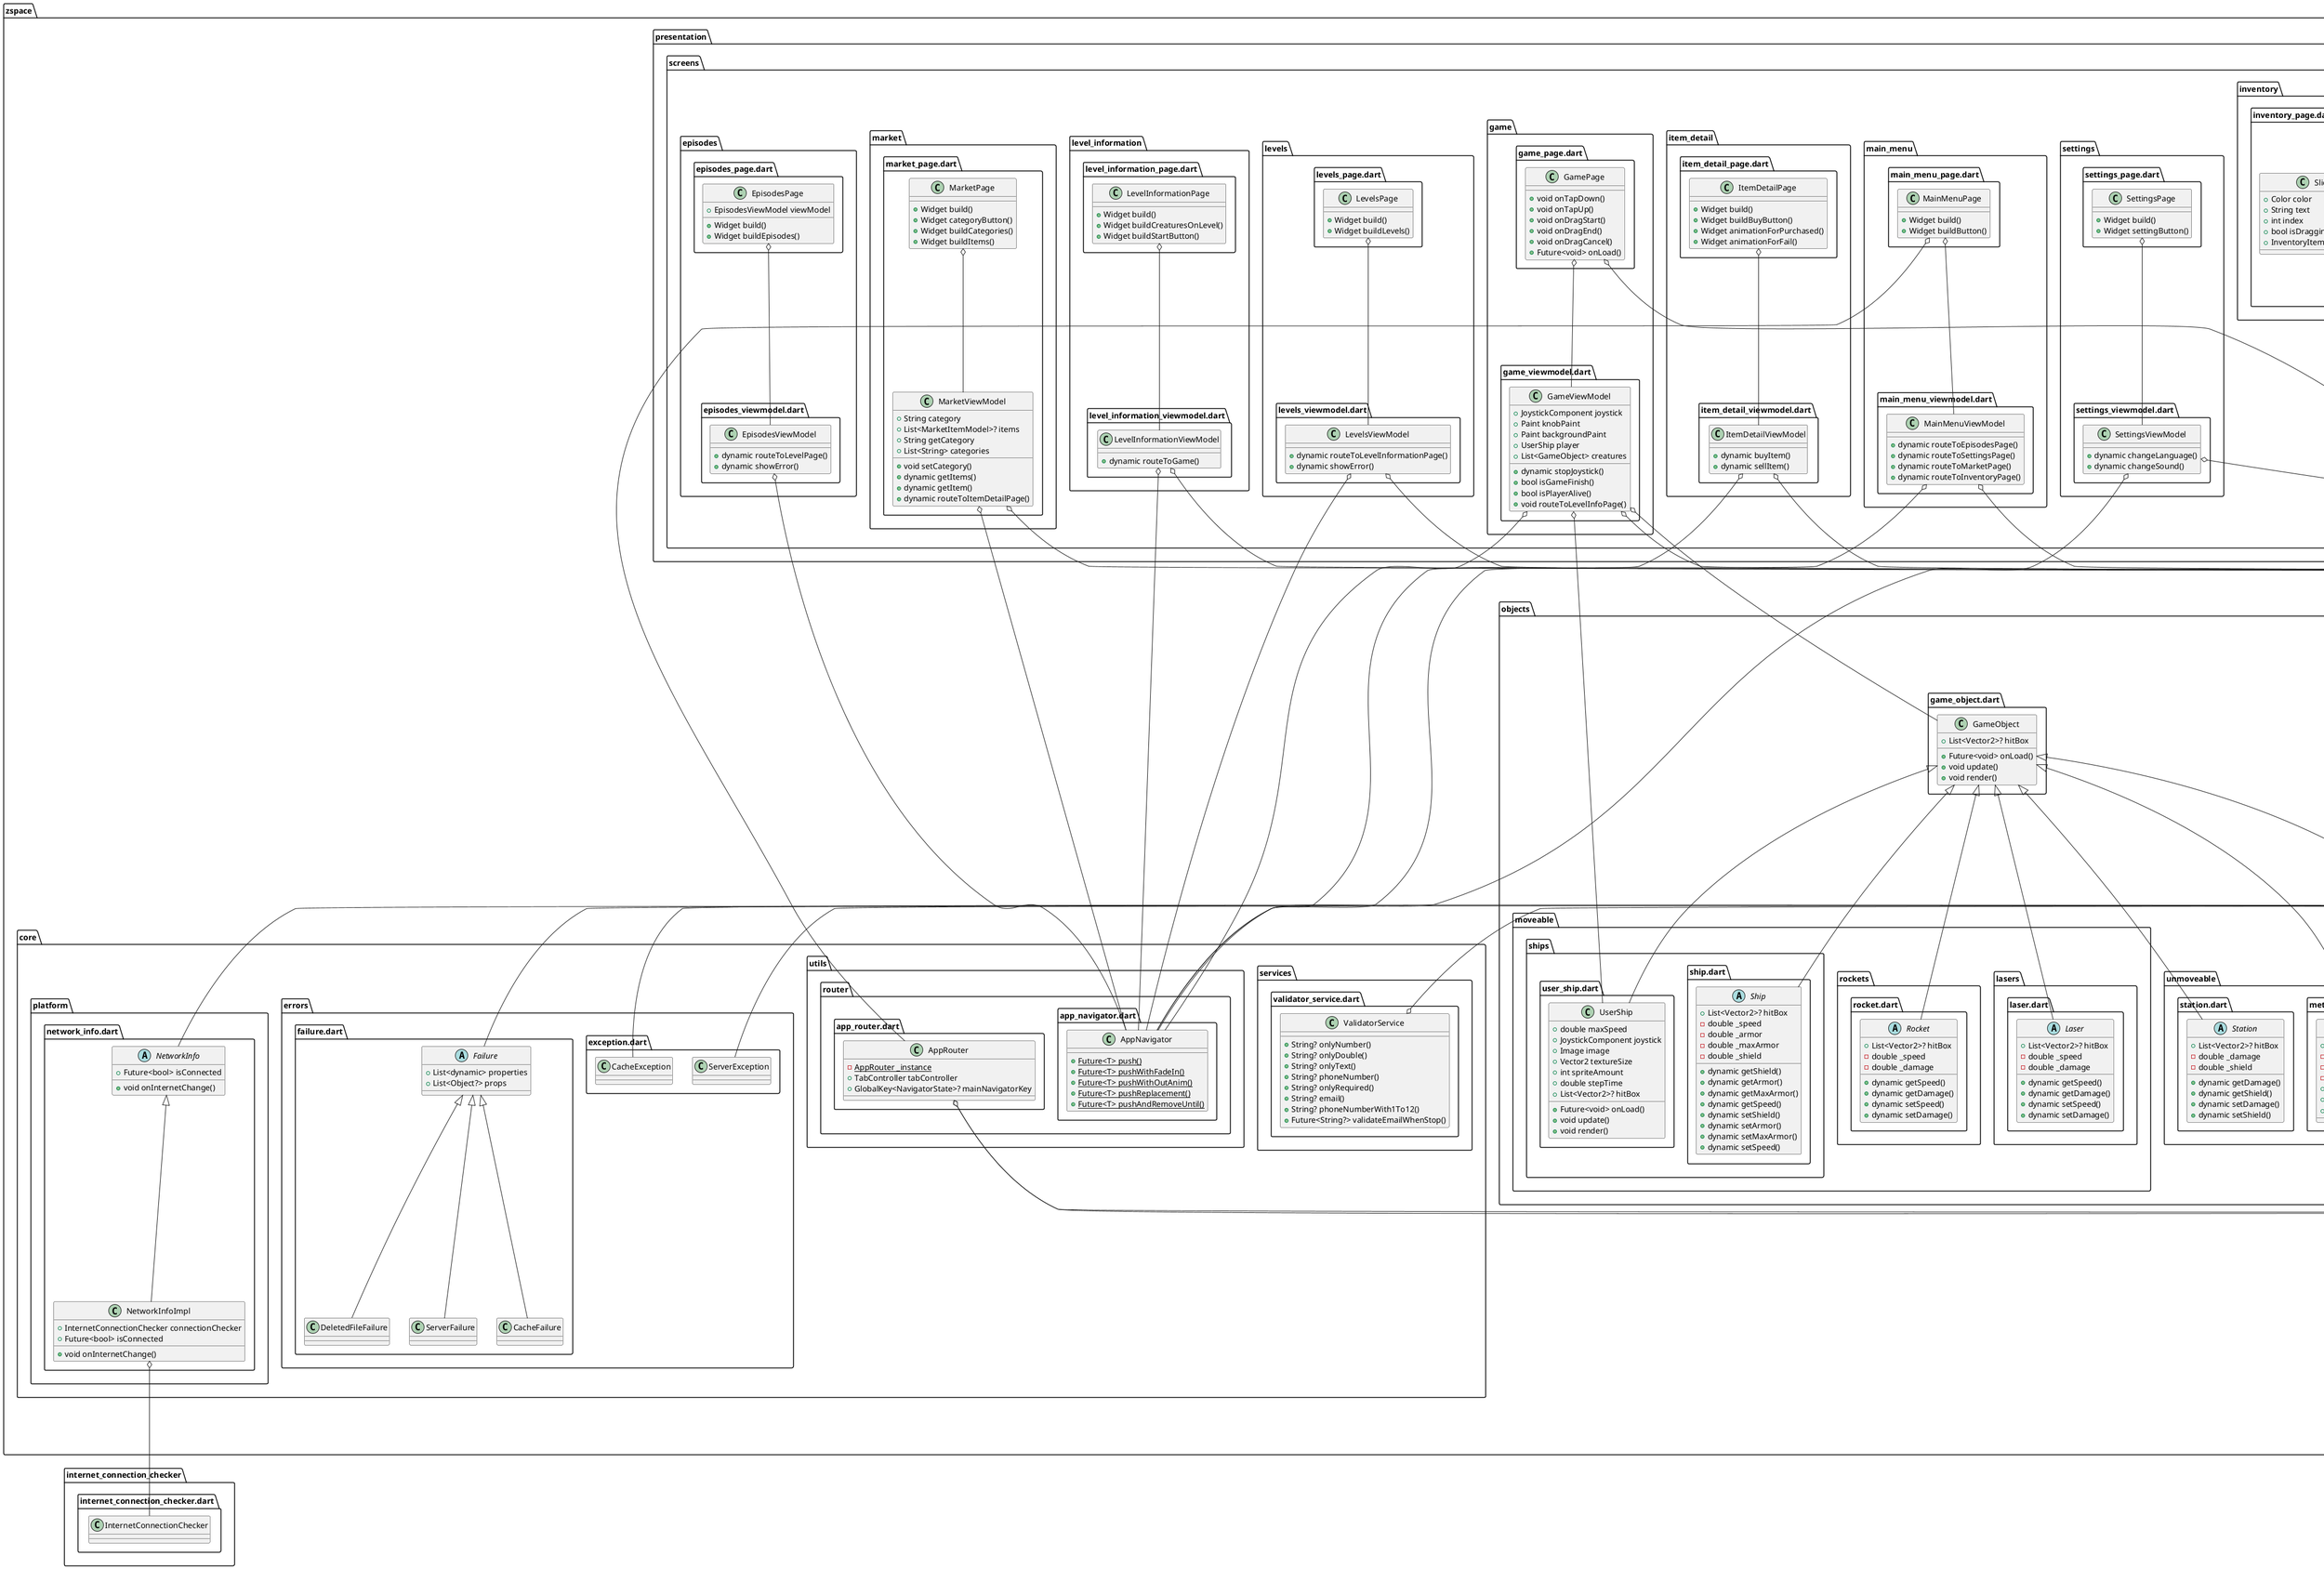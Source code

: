 @startuml ZSpace
set namespaceSeparator ::

class "zspace::core::errors::exception.dart::ServerException" {
}

"dart::core::Exception" <|-- "zspace::core::errors::exception.dart::ServerException"

class "zspace::core::errors::exception.dart::CacheException" {
}

"dart::core::Exception" <|-- "zspace::core::errors::exception.dart::CacheException"


abstract class "zspace::core::errors::failure.dart::Failure" {
  +List<dynamic> properties
  +List<Object?> props
}

class "zspace::core::errors::failure.dart::ServerFailure" {
}

class "zspace::core::errors::failure.dart::CacheFailure" {
}

class "zspace::core::errors::failure.dart::DeletedFileFailure" {
}

"zspace::core::errors::failure.dart::Failure" <|-- "zspace::core::errors::failure.dart::ServerFailure"
"zspace::core::errors::failure.dart::Failure" <|-- "zspace::core::errors::failure.dart::CacheFailure"
"zspace::core::errors::failure.dart::Failure" <|-- "zspace::core::errors::failure.dart::DeletedFileFailure"



abstract class "zspace::core::platform::network_info.dart::NetworkInfo" {
  +Future<bool> isConnected
  +void onInternetChange()
}

class "zspace::core::platform::network_info.dart::NetworkInfoImpl" {
  +InternetConnectionChecker connectionChecker
  +Future<bool> isConnected
  +void onInternetChange()
}

"zspace::core::platform::network_info.dart::NetworkInfoImpl" o-- "internet_connection_checker::internet_connection_checker.dart::InternetConnectionChecker"
"zspace::core::platform::network_info.dart::NetworkInfo" <|-- "zspace::core::platform::network_info.dart::NetworkInfoImpl"



class "zspace::core::services::validator_service.dart::ValidatorService" {
  +String? onlyNumber()
  +String? onlyDouble()
  +String? onlyText()
  +String? phoneNumber()
  +String? onlyRequired()
  +String? email()
  +String? phoneNumberWith1To12()
  +Future<String?> validateEmailWhenStop()
}
"zspace::core::services::validator_service.dart::ValidatorService" o-- "package::get_it::get_it.dart"

class "zspace::core::utils::router::app_navigator.dart::AppNavigator" {
  {static} +Future<T> push()
  {static} +Future<T> pushWithFadeIn()
  {static} +Future<T> pushWithOutAnim()
  {static} +Future<T> pushReplacement()
  {static} +Future<T> pushAndRemoveUntil()
}

class "zspace::core::utils::router::app_router.dart::AppRouter" {
  {static} -AppRouter _instance
  +TabController tabController
  +GlobalKey<NavigatorState>? mainNavigatorKey
}

"zspace::core::utils::router::app_router.dart::AppRouter" o-- "flutter::src::material::tab_controller.dart::TabController"
"zspace::core::utils::router::app_router.dart::AppRouter" o-- "flutter::src::widgets::framework.dart::GlobalKey<NavigatorState>"





class "zspace::data::models::energy_generator_model.dart::EnergyGeneratorModel" {
  +int? id
  +int? shipSpeed
  +DateTime? createdAt
  +DateTime? updatedAt
  +int? itemId
  +String toRawJson()
  +Map<String, dynamic> toJson()
}

class "zspace::data::models::inventory_item_model.dart::InventoryItemModel" {
  +int? id
  +int? itemId
  +int? userId
  +bool? isEquipped
  +DateTime? createdAt
  +DateTime? updatedAt
  +MarketItemModel? item
  +String toRawJson()
  +Map<String, dynamic> toJson()
}

class "zspace::data::models::market_item_model.dart::MarketItemModel" {
  +int? id
  +String? name
  +int? buyPrice
  +int? sellPrice
  +int? stock
  +bool? isActive
  +bool? isSalable
  +String? description
  +String? imageUrl
  +int? levelId
  +DateTime? createdAt
  +DateTime? updatedAt
  +String? category
  +WeaponModel? weapon
  +EnergyGeneratorModel? energyGenerator
  +ShieldGeneratorModel? shieldGenerator
  +ShipModel? ship
  +LevelModel? level
  +String toRawJson()
  +Map<String, dynamic> toJson()
}

class "zspace::data::models::level_model.dart::LevelModel" {
  +int? level
  +int? episodeId
  +String toRawJson()
  +Map<String, dynamic> toJson()
}

class "zspace::data::models::shield_generator_model.dart::ShieldGeneratorModel" {
  +int? id
  +int? shieldAmount
  +int? absorb
  +DateTime? createdAt
  +DateTime? updatedAt
  +int? itemId
  +String toRawJson()
  +Map<String, dynamic> toJson()
}

class "zspace::data::models::ship_model.dart::ShipModel" {
  +int? id
  +int? armor
  +int? speed
  +int? power
  +int? shield
  +int? attack
  +DateTime? createdAt
  +DateTime? updatedAt
  +int? itemId
  +String toRawJson()
  +Map<String, dynamic> toJson()
}

class "zspace::data::models::user_model.dart::UserModel" {
  +int? id
  +String? userName
  +String? emailAddress
  +String? phoneNumber
  +int? credit
  +int? levelId
  +dynamic roleUser
  +DateTime? createdAt
  +DateTime? lastLogin
  +dynamic fromRawJson()
  +String toRawJson()
  +dynamic fromJson()
  +Map<String, dynamic> toJson()
}

class "zspace::data::models::weapon_model.dart::WeaponModel" {
  +int? id
  +int? damage
  +int? attackSpeed
  +DateTime? createdAt
  +DateTime? updatedAt
  +int? itemId
  +String toRawJson()
  +Map<String, dynamic> toJson()
}

"zspace::data::models::inventory_item_model.dart::InventoryItemModel" o-- "zspace::data::models::market_item_model.dart::MarketItemModel"
"zspace::data::models::market_item_model.dart::MarketItemModel" o-- "zspace::data::models::weapon_model.dart::WeaponModel"
"zspace::data::models::market_item_model.dart::MarketItemModel" o-- "zspace::data::models::energy_generator_model.dart::EnergyGeneratorModel"
"zspace::data::models::market_item_model.dart::MarketItemModel" o-- "zspace::data::models::shield_generator_model.dart::ShieldGeneratorModel"
"zspace::data::models::market_item_model.dart::MarketItemModel" o-- "zspace::data::models::ship_model.dart::ShipModel"
"zspace::data::models::market_item_model.dart::MarketItemModel" o-- "zspace::data::models::level_model.dart::LevelModel"


class "zspace::domain::entities::energy_generator.dart::EnergyGenerator" {
  +int? id
  +int? shipSpeed
  +DateTime? createdAt
  +DateTime? updatedAt
  +int? itemId
  +List<Object?> props
}

class "zspace::domain::entities::inventory_item.dart::InventoryItem" {
  +int? id
  +int? itemId
  +int? userId
  +bool? isEquipped
  +DateTime? createdAt
  +DateTime? updatedAt
  +MarketItemModel? item
  +List<Object?> props
}

class "zspace::domain::entities::level.dart::Level" {
  +int? level
  +int? episodeId
  +List<Object?> props
}

class "zspace::domain::entities::market_item.dart::MarketItem" {
  +int? id
  +String? name
  +int? buyPrice
  +int? sellPrice
  +int? stock
  +bool? isActive
  +bool? isSalable
  +String? description
  +String? imageUrl
  +int? levelId
  +DateTime? createdAt
  +DateTime? updatedAt
  +String? category
  +Weapon? weapon
  +EnergyGenerator? energyGenerator
  +ShieldGenerator? shieldGenerator
  +Ship? ship
  +Level? level
  +List<Object?> props
}

class "zspace::domain::entities::shield_generator.dart::ShieldGenerator" {
  +int? id
  +int? shieldAmount
  +int? absorb
  +DateTime? createdAt
  +DateTime? updatedAt
  +int? itemId
  +List<Object?> props
}

class "zspace::domain::entities::ship.dart::Ship" {
  +int? id
  +int? armor
  +int? speed
  +int? power
  +int? shield
  +int? attack
  +DateTime? createdAt
  +DateTime? updatedAt
  +int? itemId
  +List<Object?> props
}

class "zspace::domain::entities::user.dart::User" {
  +int? id
  +String? userName
  +String? emailAddress
  +String? phoneNumber
  +int? credit
  +int? levelId
  +dynamic roleUser
  +DateTime? createdAt
  +DateTime? lastLogin
  +List<Object?> props
}

class "zspace::domain::entities::weapon.dart::Weapon" {
  +int? id
  +int? damage
  +int? attackSpeed
  +DateTime? createdAt
  +DateTime? updatedAt
  +int? itemId
  +List<Object?> props
}

"zspace::domain::entities::market_item.dart::MarketItem" <|-- "zspace::data::models::market_item_model.dart::MarketItemModel"
"zspace::domain::entities::inventory_item.dart::InventoryItem" <|-- "zspace::data::models::inventory_item_model.dart::InventoryItemModel"
"zspace::domain::entities::weapon.dart::Weapon" <|-- "zspace::data::models::weapon_model.dart::WeaponModel"
"zspace::domain::entities::energy_generator.dart::EnergyGenerator" <|-- "zspace::data::models::energy_generator_model.dart::EnergyGeneratorModel"
"zspace::domain::entities::shield_generator.dart::ShieldGenerator" <|-- "zspace::data::models::shield_generator_model.dart::ShieldGeneratorModel"
"zspace::domain::entities::ship.dart::Ship" <|-- "zspace::data::models::ship_model.dart::ShipModel"
"zspace::domain::entities::level.dart::Level"  <|-- "zspace::data::models::level_model.dart::LevelModel"
"zspace::domain::entities::user.dart::User"  <|-- "zspace::data::models::user_model.dart::UserModel"

"zspace::domain::entities::inventory_item.dart::InventoryItem" o-- "zspace::domain::entities::market_item.dart::MarketItem"
"zspace::domain::entities::market_item.dart::MarketItem" o-- "zspace::domain::entities::weapon.dart::Weapon"
"zspace::domain::entities::market_item.dart::MarketItem" o-- "zspace::domain::entities::energy_generator.dart::EnergyGenerator"
"zspace::domain::entities::market_item.dart::MarketItem" o-- "zspace::domain::entities::shield_generator.dart::ShieldGenerator"
"zspace::domain::entities::market_item.dart::MarketItem" o-- "zspace::domain::entities::ship.dart::Ship"
"zspace::domain::entities::market_item.dart::MarketItem" o-- "zspace::domain::entities::level.dart::Level"


abstract class "zspace::domain::repositories::data_repository.dart::DataRepository" {
  +Future<Either<Failure, User>> register()
  +Future<Either<Failure, User>> login()
  +Future<Either<Failure, User>> getProfile()
  +Future<Either<Failure, List<InventoryItem>>> getInventory()
  +Future<Either<Failure, List<InventoryItem>>> getEquippedInventory()
  +Future<Either<Failure, bool>> equipItem()
  +Future<Either<Failure, bool>> unEquipItem()
  +Future<Either<Failure, bool>> buyItem()
  +Future<Either<Failure, bool>> sellItem()
  +Future<Either<Failure, List<MarketItem>>> getMarketItems()
}

abstract class "zspace::domain::repositories::local_data_repository.dart::LocalDataRepository" {
  +Future<UserModel> getUser()
  +Future<void> saveUser()
  +Future<void> deleteUser()
  +Future<void> saveInventory()
  +Future<List<InventoryItemModel>> getInventory()
  +Future<void> saveEquippedInventory()
  +Future<List<InventoryItemModel>> getEquippedInventory()
  +Future<bool> equipItem()
  +Future<bool> unEquipItem()
  +Future<void> saveMarketItems()
  +Future<List<MarketItemModel>> getMarketItems()
}

abstract class "zspace::domain::repositories::remote_data_repository.dart::RemoteDataRepository" {
  +Future<UserModel> register()
  +Future<UserModel> login()
  +Future<UserModel> getProfile()
  +Future<List<InventoryItemModel>> getInventory()
  +Future<List<InventoryItemModel>> getEquippedInventory()
  +Future<bool> equipItem()
  +Future<bool> unEquipItem()
  +Future<bool> buyItem()
  +Future<bool> sellItem()
  +Future<List<MarketItemModel>> getMarketItems()
}


class "zspace::data::data_sources::http_data_source.dart::HttpDataSource" {
  +String baseUrl
  +Future<bool> buyItem()
  +Future<bool> equipItem()
  +Future<List<InventoryItemModel>> getEquippedInventory()
  +Future<List<InventoryItemModel>> getInventory()
  +Future<List<MarketItemModel>> getMarketItems()
  +Future<UserModel> getProfile()
  +Future<UserModel> login()
  +Future<UserModel> register()
  +Future<bool> sellItem()
  +Future<bool> unEquipItem()
}

"zspace::domain::repositories::remote_data_repository.dart::RemoteDataRepository" <|-- "zspace::data::data_sources::http_data_source.dart::HttpDataSource"

class "zspace::data::data_sources::local_json_data_source.dart::JsonLocalDataSource" {
  +Future<void> deleteUser()
  +Future<bool> equipItem()
  +Future<List<InventoryItemModel>> getEquippedInventory()
  +Future<List<InventoryItemModel>> getInventory()
  +Future<List<MarketItemModel>> getMarketItems()
  +Future<UserModel> getUser()
  +Future<void> saveEquippedInventory()
  +Future<void> saveInventory()
  +Future<void> saveMarketItems()
  +Future<void> saveUser()
  +Future<bool> unEquipItem()
}


class "zspace::data::provider::data_provider.dart::DataProvider" {
  +RemoteDataRepository remoteDataSource
  +LocalDataRepository localDataSource
  +NetworkInfo networkInfo
  -Future<Either<Failure, T>> _getDataList()
  +Future<Either<Failure, bool>> buyItem()
  +Future<Either<Failure, bool>> equipItem()
  +Future<Either<Failure, List<InventoryItem>>> getEquippedInventory()
  +Future<Either<Failure, List<InventoryItem>>> getInventory()
  +Future<Either<Failure, List<MarketItem>>> getMarketItems()
  +Future<Either<Failure, User>> getProfile()
  +Future<Either<Failure, User>> login()
  +Future<Either<Failure, User>> register()
  +Future<Either<Failure, bool>> sellItem()
  +Future<Either<Failure, bool>> unEquipItem()
}

"zspace::data::provider::data_provider.dart::DataProvider" o-- "zspace::domain::repositories::remote_data_repository.dart::RemoteDataRepository"
"zspace::data::provider::data_provider.dart::DataProvider" o-- "zspace::domain::repositories::local_data_repository.dart::LocalDataRepository"
"zspace::data::provider::data_provider.dart::DataProvider" o-- "zspace::core::platform::network_info.dart::NetworkInfo"
"zspace::domain::repositories::data_repository.dart::DataRepository" <|-- "zspace::data::provider::data_provider.dart::DataProvider"
"zspace::domain::repositories::local_data_repository.dart::LocalDataRepository" <|-- "zspace::data::data_sources::local_json_data_source.dart::JsonLocalDataSource"

"zspace::data::provider::data_provider.dart::DataProvider" o-- "zspace::core::errors::failure.dart::Failure"
"zspace::data::provider::data_provider.dart::DataProvider" o-- "dart::core::Exception"


"zspace::domain::repositories::data_repository.dart::DataRepository" o-- "zspace::domain::entities::user.dart::User"
"zspace::domain::repositories::data_repository.dart::DataRepository" o-- "zspace::domain::entities::inventory_item.dart::InventoryItem"
"zspace::domain::repositories::data_repository.dart::DataRepository" o-- "zspace::domain::entities::market_item.dart::MarketItem"


abstract class "package::get_it::get_it.dart" {
  +RemoteDataRepository remoteDataSource
  +LocalDataRepository localDataSource
  +NetworkInfo networkInfo
  +bool allowReassignment
  +Function()? onScopeChanged()
  +Future<T> getAsync()
  +T call<T extends Object>()
  +void registerFactory<T extends Object>()
  +void registerFactoryParam<T extends Object, P1, P2>()
  +void registerFactoryAsync<T extends Object>()
  +void registerFactoryParamAsync<T extends Object, P1, P2>()
  +void registerSingleton<T extends Object>()
  +void registerSingletonWithDependencies<T extends Object>()
  +void registerSingletonAsync<T extends Object>()
  +void registerLazySingleton<T extends Object>()
  +void registerLazySingletonAsync<T extends Object>()
  +bool isRegistered<T extends Object>()
  +Future<void> reset()
  +void pushNewScope()
  +FutureOr resetLazySingleton<T extends Object>()
  +FutureOr unregister<T extends Object>()
}


"package::get_it::get_it.dart" o-- "zspace::data::provider::data_provider.dart::DataProvider"
"package::get_it::get_it.dart" o-- "zspace::data::data_sources::local_json_data_source.dart::JsonLocalDataSource"
"package::get_it::get_it.dart" o-- "zspace::data::data_sources::http_data_source.dart::HttpDataSource"



class "zspace::objects::game_object.dart::GameObject" {
  +List<Vector2>? hitBox
  +Future<void> onLoad()
  +void update()
  +void render()
}

abstract class "zspace::objects::moveable::lasers::laser.dart::Laser" {
  +List<Vector2>? hitBox
  -double _speed
  -double _damage
  +dynamic getSpeed()
  +dynamic getDamage()
  +dynamic setSpeed()
  +dynamic setDamage()
}

abstract class "zspace::objects::moveable::rockets::rocket.dart::Rocket" {
  +List<Vector2>? hitBox
  -double _speed
  -double _damage
  +dynamic getSpeed()
  +dynamic getDamage()
  +dynamic setSpeed()
  +dynamic setDamage()
}

abstract class "zspace::objects::moveable::ships::ship.dart::Ship" {
  +List<Vector2>? hitBox
  -double _speed
  -double _armor
  -double _maxArmor
  -double _shield
  +dynamic getShield()
  +dynamic getArmor()
  +dynamic getMaxArmor()
  +dynamic getSpeed()
  +dynamic setShield()
  +dynamic setArmor()
  +dynamic setMaxArmor()
  +dynamic setSpeed()
}

class "zspace::objects::moveable::ships::user_ship.dart::UserShip" {
  +double maxSpeed
  +JoystickComponent joystick
  +Image image
  +Vector2 textureSize
  +int spriteAmount
  +double stepTime
  +List<Vector2>? hitBox
  +Future<void> onLoad()
  +void update()
  +void render()
}

abstract class "zspace::objects::unmoveable::explosion.dart::Explosion" {
  +List<Vector2>? hitBox
  -double _explosionMilliseconds
  -double _damage
  -double _explosionRadius
  +double explosionMilliseconds
  +double damage
  +double explosionRadius
}

abstract class "zspace::objects::unmoveable::meteor.dart::Meteor" {
  +List<Vector2>? hitBox
  -double _speed
  -double _damage
  -double _explosionRadius
  +double speed
  +double damage
  +double explosionRadius
}

abstract class "zspace::objects::unmoveable::station.dart::Station" {
  +List<Vector2>? hitBox
  -double _damage
  -double _shield
  +dynamic getDamage()
  +dynamic getShield()
  +dynamic setDamage()
  +dynamic setShield()
}

"zspace::objects::game_object.dart::GameObject" <|--  "zspace::objects::moveable::lasers::laser.dart::Laser" 
"zspace::objects::game_object.dart::GameObject" <|--  "zspace::objects::moveable::rockets::rocket.dart::Rocket"
"zspace::objects::game_object.dart::GameObject" <|--  "zspace::objects::moveable::ships::ship.dart::Ship"
"zspace::objects::game_object.dart::GameObject" <|--  "zspace::objects::moveable::ships::user_ship.dart::UserShip"
"zspace::objects::game_object.dart::GameObject" <|--  "zspace::objects::unmoveable::explosion.dart::Explosion"
"zspace::objects::game_object.dart::GameObject" <|--  "zspace::objects::unmoveable::meteor.dart::Meteor"
"zspace::objects::game_object.dart::GameObject" <|--  "zspace::objects::unmoveable::station.dart::Station"









class "zspace::presentation::screens::main_menu::main_menu_page.dart::MainMenuPage" {
  +Widget build()
  +Widget buildButton()
}

class "zspace::presentation::screens::main_menu::main_menu_viewmodel.dart::MainMenuViewModel" {
  +dynamic routeToEpisodesPage()
  +dynamic routeToSettingsPage()
  +dynamic routeToMarketPage()
  +dynamic routeToInventoryPage()
}


"zspace::presentation::screens::main_menu::main_menu_page.dart::MainMenuPage" o-- "zspace::presentation::screens::main_menu::main_menu_viewmodel.dart::MainMenuViewModel"
"zspace::presentation::screens::main_menu::main_menu_page.dart::MainMenuPage" o-- "zspace::core::utils::router::app_router.dart::AppRouter"
"zspace::presentation::screens::main_menu::main_menu_viewmodel.dart::MainMenuViewModel" o-- "zspace::core::utils::router::app_navigator.dart::AppNavigator"
"zspace::presentation::screens::main_menu::main_menu_viewmodel.dart::MainMenuViewModel" o-- "package::get_it::get_it.dart"

class "zspace::presentation::screens::settings::settings_page.dart::SettingsPage" {
  +Widget build()
  +Widget settingButton()
}

class "zspace::presentation::screens::settings::settings_viewmodel.dart::SettingsViewModel" {
  +dynamic changeLanguage()
  +dynamic changeSound()
}

"zspace::presentation::screens::settings::settings_page.dart::SettingsPage" o-- "zspace::presentation::screens::settings::settings_viewmodel.dart::SettingsViewModel"
"zspace::presentation::screens::settings::settings_viewmodel.dart::SettingsViewModel" o-- "zspace::core::utils::router::app_navigator.dart::AppNavigator"
"zspace::presentation::screens::settings::settings_viewmodel.dart::SettingsViewModel" o-- "package::get_it::get_it.dart"

class "zspace::presentation::screens::market::market_page.dart::MarketPage" {
  +Widget build()
  +Widget categoryButton()
  +Widget buildCategories()
  +Widget buildItems()
}

class "zspace::presentation::screens::market::market_page.dart::MarketViewModel" {
  +String category
  +List<MarketItemModel>? items
  +String getCategory
  +List<String> categories
  +void setCategory()
  +dynamic getItems()
  +dynamic getItem()
  +dynamic routeToItemDetailPage()
}

"zspace::presentation::screens::market::market_page.dart::MarketViewModel" o-- "zspace::core::utils::router::app_navigator.dart::AppNavigator"
"zspace::presentation::screens::market::market_page.dart::MarketPage" o-- "zspace::presentation::screens::market::market_page.dart::MarketViewModel"
"zspace::presentation::screens::market::market_page.dart::MarketViewModel" o-- "package::get_it::get_it.dart"

class "zspace::presentation::screens::level_information::level_information_page.dart::LevelInformationPage" {
  +Widget build()
  +Widget buildCreaturesOnLevel()
  +Widget buildStartButton()
}

class "zspace::presentation::screens::level_information::level_information_viewmodel.dart::LevelInformationViewModel" {
  +dynamic routeToGame()
}

"zspace::presentation::screens::level_information::level_information_viewmodel.dart::LevelInformationViewModel" o-- "zspace::core::utils::router::app_navigator.dart::AppNavigator"
"zspace::presentation::screens::level_information::level_information_page.dart::LevelInformationPage" o-- "zspace::presentation::screens::level_information::level_information_viewmodel.dart::LevelInformationViewModel"
"zspace::presentation::screens::level_information::level_information_viewmodel.dart::LevelInformationViewModel" o-- "package::get_it::get_it.dart"

class "zspace::presentation::screens::levels::levels_page.dart::LevelsPage" {
  +Widget build()
  +Widget buildLevels()
}

class "zspace::presentation::screens::levels::levels_viewmodel.dart::LevelsViewModel" {
  +dynamic routeToLevelInformationPage()
  +dynamic showError()
}

"zspace::presentation::screens::levels::levels_viewmodel.dart::LevelsViewModel" o-- "zspace::core::utils::router::app_navigator.dart::AppNavigator"
"zspace::presentation::screens::levels::levels_page.dart::LevelsPage" o-- "zspace::presentation::screens::levels::levels_viewmodel.dart::LevelsViewModel"

"zspace::presentation::screens::levels::levels_viewmodel.dart::LevelsViewModel" o-- "package::get_it::get_it.dart"

class "zspace::presentation::screens::item_detail::item_detail_page.dart::ItemDetailPage" {
  +Widget build()
  +Widget buildBuyButton()
  +Widget animationForPurchased()
  +Widget animationForFail()
}

class "zspace::presentation::screens::item_detail::item_detail_viewmodel.dart::ItemDetailViewModel" {
  +dynamic buyItem()
  +dynamic sellItem()
}

"zspace::presentation::screens::item_detail::item_detail_viewmodel.dart::ItemDetailViewModel" o-- "zspace::core::utils::router::app_navigator.dart::AppNavigator"
"zspace::presentation::screens::item_detail::item_detail_page.dart::ItemDetailPage" o-- "zspace::presentation::screens::item_detail::item_detail_viewmodel.dart::ItemDetailViewModel"

"zspace::presentation::screens::item_detail::item_detail_viewmodel.dart::ItemDetailViewModel"  o-- "package::get_it::get_it.dart"


class "zspace::presentation::screens::game::game_page.dart::GamePage" {
  +void onTapDown()
  +void onTapUp()
  +void onDragStart()
  +void onDragEnd()
  +void onDragCancel()
  +Future<void> onLoad()
}

class "zspace::presentation::screens::game::game_viewmodel.dart::GameViewModel" {
  +JoystickComponent joystick
  +Paint knobPaint
  +Paint backgroundPaint
  +UserShip player
  +List<GameObject> creatures
  +dynamic stopJoystick()
  +bool isGameFinish()
  +bool isPlayerAlive()
  +void routeToLevelInfoPage()
}

"zspace::presentation::screens::game::game_page.dart::GamePage" o-- "zspace::presentation::screens::game::game_viewmodel.dart::GameViewModel"
"zspace::presentation::screens::game::game_viewmodel.dart::GameViewModel" o-- "zspace::objects::moveable::ships::user_ship.dart::UserShip"
"zspace::presentation::screens::game::game_viewmodel.dart::GameViewModel" o-- "zspace::objects::game_object.dart::GameObject"
"zspace::presentation::screens::game::game_viewmodel.dart::GameViewModel" o-- "zspace::core::utils::router::app_navigator.dart::AppNavigator"
"zspace::presentation::screens::game::game_page.dart::GamePage" o-- "zspace::objects::joystick.dart::JoystickComponent"
"zspace::presentation::screens::game::game_viewmodel.dart::GameViewModel" o-- "package::get_it::get_it.dart"

class "zspace::presentation::screens::episodes::episodes_page.dart::EpisodesPage" {
  +EpisodesViewModel viewModel
  +Widget build()
  +Widget buildEpisodes()
}

class "zspace::presentation::screens::episodes::episodes_viewmodel.dart::EpisodesViewModel" {
  +dynamic routeToLevelPage()
  +dynamic showError()
}

"zspace::presentation::screens::episodes::episodes_viewmodel.dart::EpisodesViewModel" o-- "zspace::core::utils::router::app_navigator.dart::AppNavigator"
"zspace::presentation::screens::episodes::episodes_page.dart::EpisodesPage" o-- "zspace::presentation::screens::episodes::episodes_viewmodel.dart::EpisodesViewModel"



class "zspace::objects::joystick.dart::JoystickComponent" {
  +PositionComponent? knob
  +PositionComponent? background
  +double intensity
  +Vector2 delta
  -Vector2 _unscaledDelta
  +double knobRadius
  -Vector2 _baseKnobPosition
  {static} -double _eighthOfPi
  +Vector2 relativeDelta
  +JoystickDirection direction
  +void onMount()
  +void update()
  +bool onDragStart()
  +bool onDragUpdate()
  +bool onDragEnd()
  +bool onDragCancel()
}

class "zspace::objects::joystick.dart::JoystickDirection" {
  +int index
  {static} +List<JoystickDirection> values
  {static} +JoystickDirection up
  {static} +JoystickDirection upLeft
  {static} +JoystickDirection upRight
  {static} +JoystickDirection right
  {static} +JoystickDirection down
  {static} +JoystickDirection downRight
  {static} +JoystickDirection downLeft
  {static} +JoystickDirection left
  {static} +JoystickDirection idle
}

"zspace::objects::joystick.dart::JoystickComponent" o-- "zspace::objects::joystick.dart::JoystickDirection"


class "zspace::presentation::screens::inventory::inventory_page.dart::InventoryPage" {
  +State<InventoryPage> createState()
}

class "zspace::presentation::screens::inventory::inventory_page.dart::_InventoryPageState" {
  +List<SlideItem> inventoryItems
  +List<SlideItem> tempList
  +ValueNotifier<int?> selectingIndex
  +int? selectedIndex
  -ScrollController _scrollController
  +void initState()
  +Widget build()
  +Widget buildGreyBox()
  +Widget buildShipInventory()
  +Widget buildPlayerInventory()
  +Widget draggableItemBox()
  +Widget wrapWithDragTargetBoxBuilder()
  +Widget buildDraggedNewItemBox()
}

"zspace::presentation::screens::inventory::inventory_page.dart::_InventoryPageState" o-- "flutter::src::foundation::change_notifier.dart::ValueNotifier<int>"
"zspace::presentation::screens::inventory::inventory_page.dart::_InventoryPageState" o-- "flutter::src::widgets::scroll_controller.dart::ScrollController"

class "zspace::presentation::screens::inventory::inventory_page.dart::SlideItem" {
  +Color color
  +String text
  +int index
  +bool isDragging
  +InventoryItem? inventoryItem
}

"zspace::presentation::screens::inventory::inventory_page.dart::SlideItem" o-- "dart::ui::Color"
"zspace::presentation::screens::inventory::inventory_page.dart::SlideItem" o-- "zspace::domain::entities::inventory_item.dart::InventoryItem"


@enduml